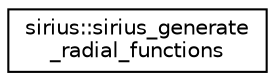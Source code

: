 digraph "Graphical Class Hierarchy"
{
 // INTERACTIVE_SVG=YES
  edge [fontname="Helvetica",fontsize="10",labelfontname="Helvetica",labelfontsize="10"];
  node [fontname="Helvetica",fontsize="10",shape=record];
  rankdir="LR";
  Node1 [label="sirius::sirius_generate\l_radial_functions",height=0.2,width=0.4,color="black", fillcolor="white", style="filled",URL="$interfacesirius_1_1sirius__generate__radial__functions.html"];
}
